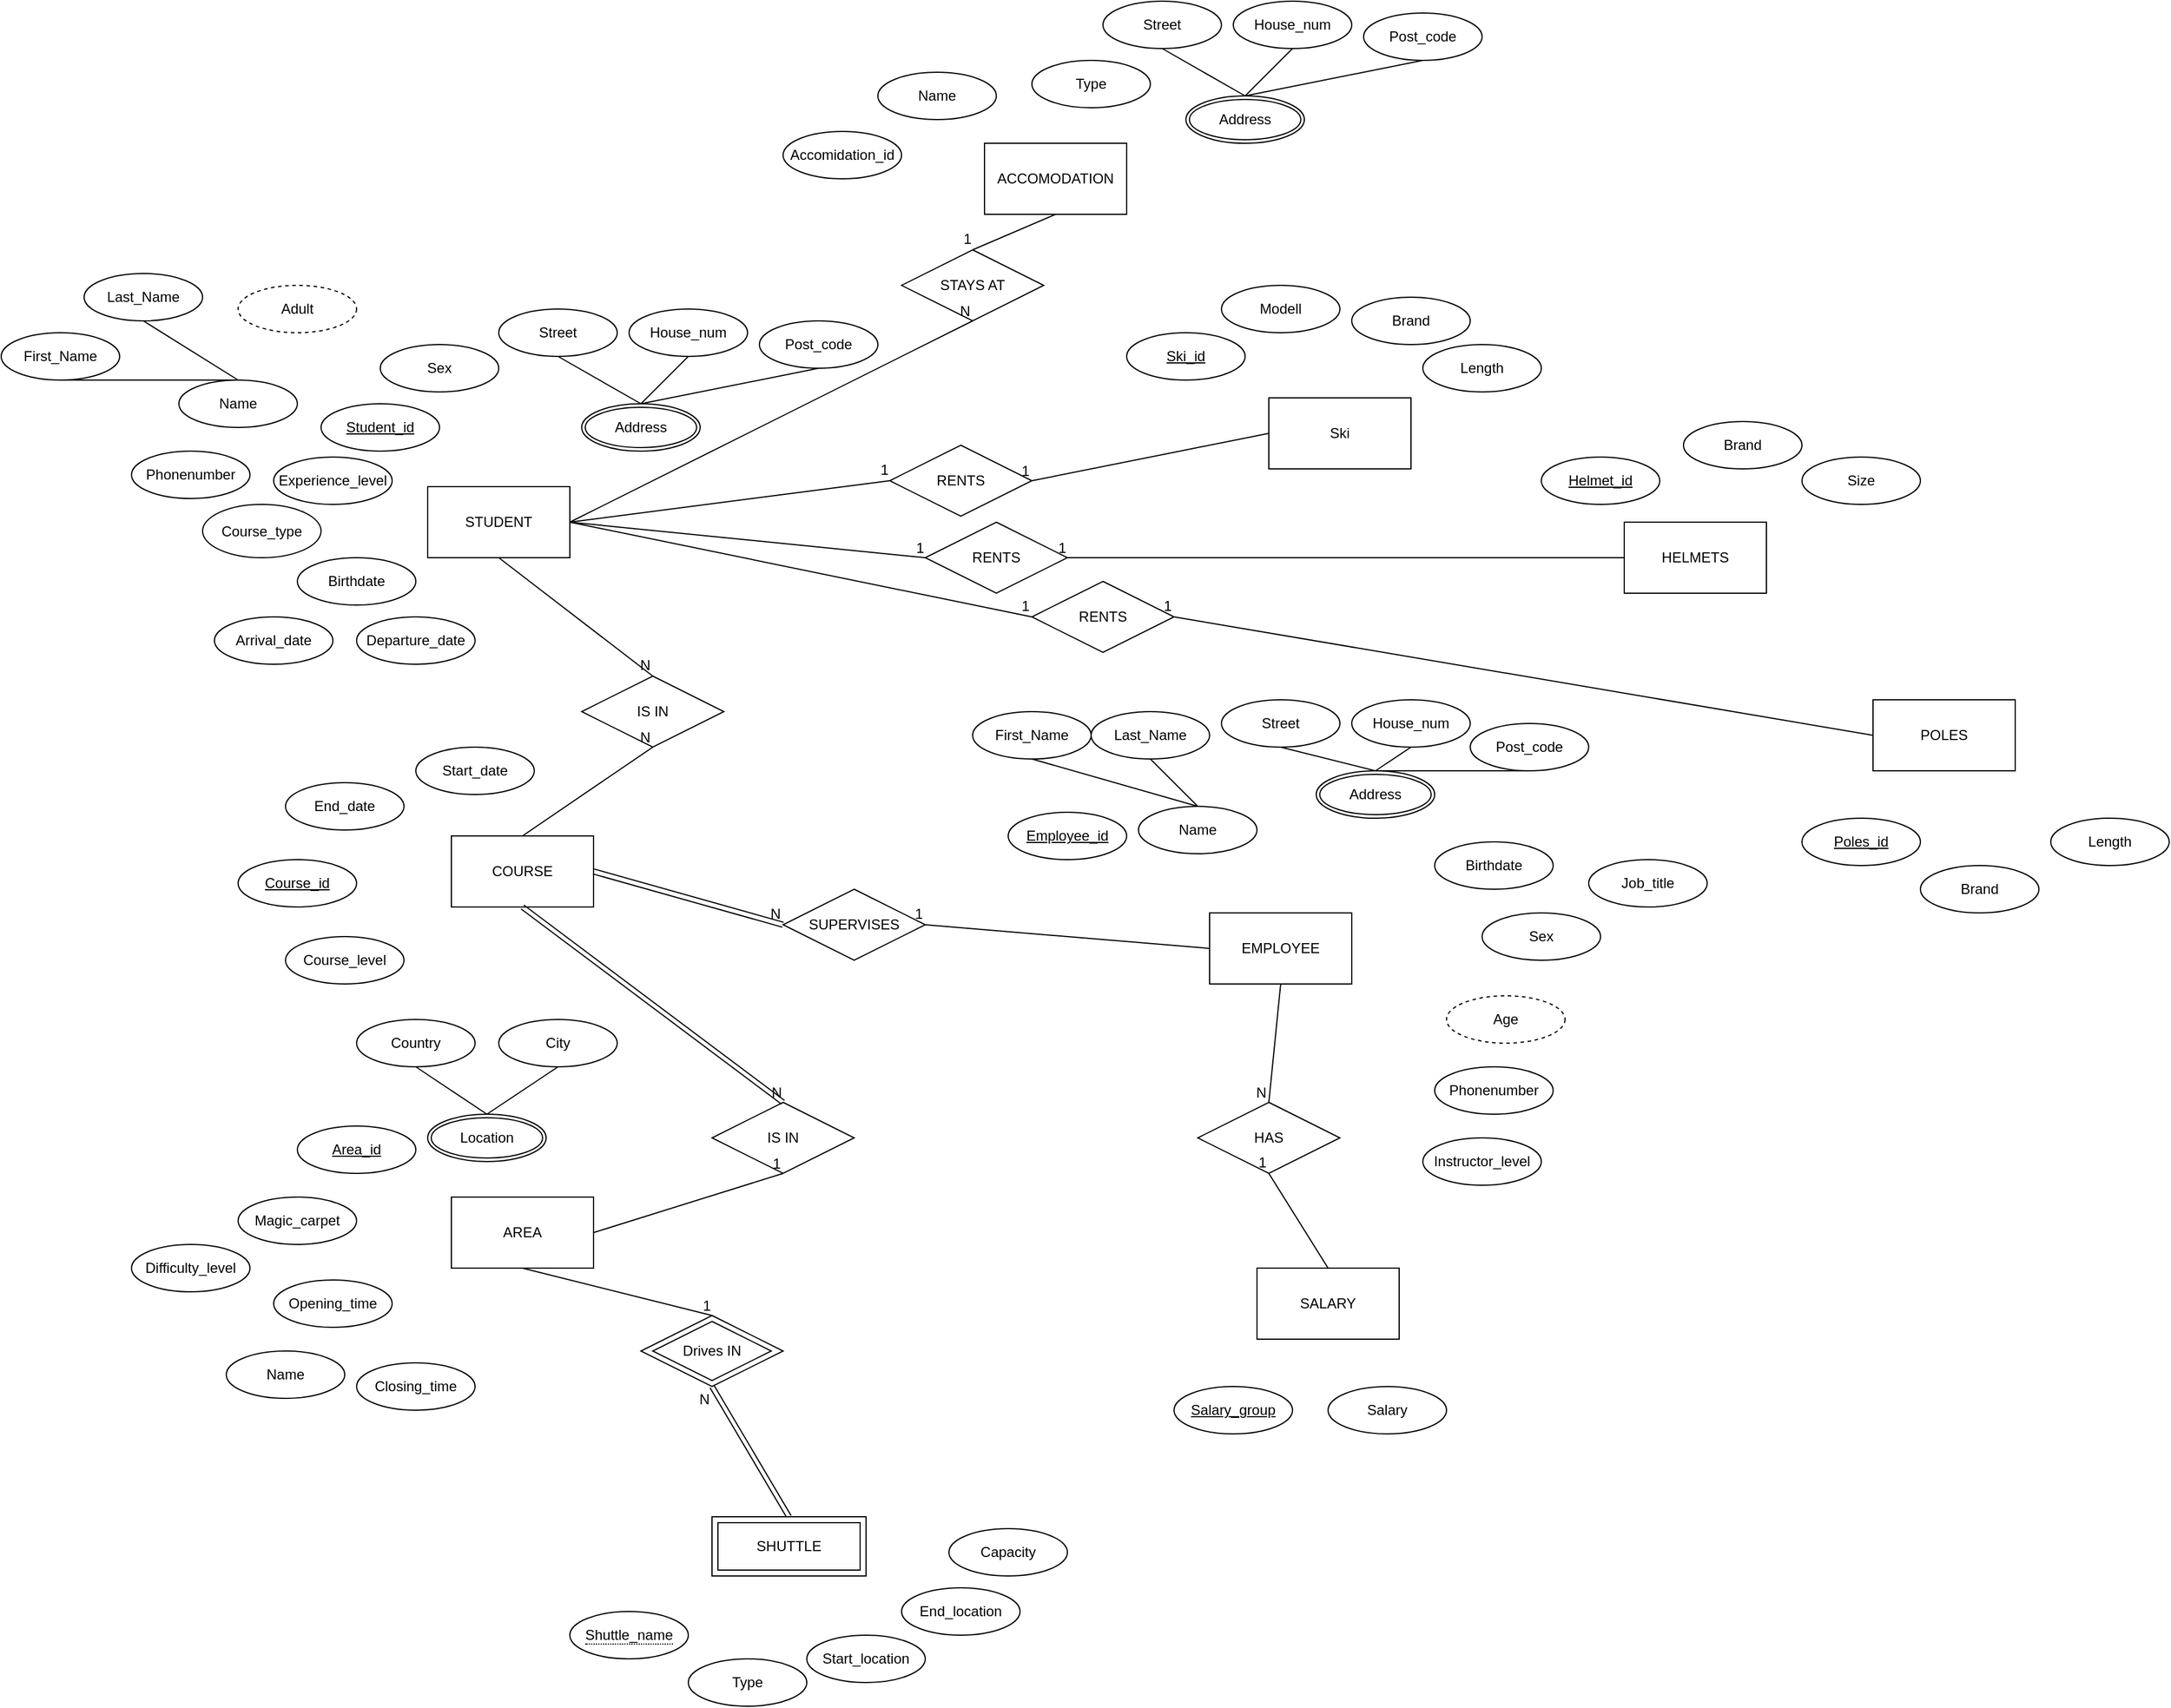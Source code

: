 <mxfile version="21.3.0" type="device">
  <diagram id="R2lEEEUBdFMjLlhIrx00" name="Page-1">
    <mxGraphModel dx="3270" dy="1760" grid="1" gridSize="10" guides="1" tooltips="1" connect="1" arrows="1" fold="1" page="0" pageScale="1" pageWidth="850" pageHeight="1100" math="0" shadow="0" extFonts="Permanent Marker^https://fonts.googleapis.com/css?family=Permanent+Marker">
      <root>
        <mxCell id="0" />
        <mxCell id="1" parent="0" />
        <mxCell id="_7YUsY37ZqRuh6ZpaFpD-2" value="STUDENT" style="rounded=0;whiteSpace=wrap;html=1;" parent="1" vertex="1">
          <mxGeometry x="-530" y="-130" width="120" height="60" as="geometry" />
        </mxCell>
        <mxCell id="_7YUsY37ZqRuh6ZpaFpD-3" value="Ski" style="rounded=0;whiteSpace=wrap;html=1;" parent="1" vertex="1">
          <mxGeometry x="180" y="-205" width="120" height="60" as="geometry" />
        </mxCell>
        <mxCell id="_7YUsY37ZqRuh6ZpaFpD-4" value="COURSE" style="rounded=0;whiteSpace=wrap;html=1;" parent="1" vertex="1">
          <mxGeometry x="-510" y="165" width="120" height="60" as="geometry" />
        </mxCell>
        <mxCell id="_7YUsY37ZqRuh6ZpaFpD-5" value="AREA" style="rounded=0;whiteSpace=wrap;html=1;" parent="1" vertex="1">
          <mxGeometry x="-510" y="470" width="120" height="60" as="geometry" />
        </mxCell>
        <mxCell id="_7YUsY37ZqRuh6ZpaFpD-7" value="EMPLOYEE" style="rounded=0;whiteSpace=wrap;html=1;" parent="1" vertex="1">
          <mxGeometry x="130" y="230" width="120" height="60" as="geometry" />
        </mxCell>
        <mxCell id="_7YUsY37ZqRuh6ZpaFpD-8" value="ACCOMODATION" style="rounded=0;whiteSpace=wrap;html=1;" parent="1" vertex="1">
          <mxGeometry x="-60" y="-420" width="120" height="60" as="geometry" />
        </mxCell>
        <mxCell id="_7YUsY37ZqRuh6ZpaFpD-13" value="Address" style="ellipse;shape=doubleEllipse;margin=3;whiteSpace=wrap;html=1;align=center;" parent="1" vertex="1">
          <mxGeometry x="-400" y="-200" width="100" height="40" as="geometry" />
        </mxCell>
        <mxCell id="_7YUsY37ZqRuh6ZpaFpD-14" value="Student_id" style="ellipse;whiteSpace=wrap;html=1;align=center;fontStyle=4;" parent="1" vertex="1">
          <mxGeometry x="-620" y="-200" width="100" height="40" as="geometry" />
        </mxCell>
        <mxCell id="_7YUsY37ZqRuh6ZpaFpD-15" value="Street" style="ellipse;whiteSpace=wrap;html=1;" parent="1" vertex="1">
          <mxGeometry x="-470" y="-280" width="100" height="40" as="geometry" />
        </mxCell>
        <mxCell id="_7YUsY37ZqRuh6ZpaFpD-16" value="House_num" style="ellipse;whiteSpace=wrap;html=1;" parent="1" vertex="1">
          <mxGeometry x="-360" y="-280" width="100" height="40" as="geometry" />
        </mxCell>
        <mxCell id="_7YUsY37ZqRuh6ZpaFpD-17" value="Post_code" style="ellipse;whiteSpace=wrap;html=1;" parent="1" vertex="1">
          <mxGeometry x="-250" y="-270" width="100" height="40" as="geometry" />
        </mxCell>
        <mxCell id="_7YUsY37ZqRuh6ZpaFpD-18" value="" style="endArrow=none;html=1;rounded=0;entryX=0.5;entryY=0;entryDx=0;entryDy=0;exitX=0.5;exitY=1;exitDx=0;exitDy=0;" parent="1" source="_7YUsY37ZqRuh6ZpaFpD-16" target="_7YUsY37ZqRuh6ZpaFpD-13" edge="1">
          <mxGeometry relative="1" as="geometry">
            <mxPoint x="-270" y="-170" as="sourcePoint" />
            <mxPoint x="-110" y="-170" as="targetPoint" />
          </mxGeometry>
        </mxCell>
        <mxCell id="_7YUsY37ZqRuh6ZpaFpD-19" value="" style="endArrow=none;html=1;rounded=0;exitX=0.5;exitY=0;exitDx=0;exitDy=0;entryX=0.5;entryY=1;entryDx=0;entryDy=0;" parent="1" source="_7YUsY37ZqRuh6ZpaFpD-13" target="_7YUsY37ZqRuh6ZpaFpD-15" edge="1">
          <mxGeometry relative="1" as="geometry">
            <mxPoint x="-270" y="-170" as="sourcePoint" />
            <mxPoint x="-110" y="-170" as="targetPoint" />
          </mxGeometry>
        </mxCell>
        <mxCell id="_7YUsY37ZqRuh6ZpaFpD-20" value="" style="endArrow=none;html=1;rounded=0;exitX=0.5;exitY=0;exitDx=0;exitDy=0;entryX=0.5;entryY=1;entryDx=0;entryDy=0;" parent="1" source="_7YUsY37ZqRuh6ZpaFpD-13" target="_7YUsY37ZqRuh6ZpaFpD-17" edge="1">
          <mxGeometry relative="1" as="geometry">
            <mxPoint x="-270" y="-170" as="sourcePoint" />
            <mxPoint x="-110" y="-170" as="targetPoint" />
          </mxGeometry>
        </mxCell>
        <mxCell id="_7YUsY37ZqRuh6ZpaFpD-21" value="Birthdate" style="ellipse;whiteSpace=wrap;html=1;" parent="1" vertex="1">
          <mxGeometry x="-640" y="-70" width="100" height="40" as="geometry" />
        </mxCell>
        <mxCell id="_7YUsY37ZqRuh6ZpaFpD-22" value="Phonenumber" style="ellipse;whiteSpace=wrap;html=1;" parent="1" vertex="1">
          <mxGeometry x="-780" y="-160" width="100" height="40" as="geometry" />
        </mxCell>
        <mxCell id="_7YUsY37ZqRuh6ZpaFpD-24" value="Sex" style="ellipse;whiteSpace=wrap;html=1;" parent="1" vertex="1">
          <mxGeometry x="-570" y="-250" width="100" height="40" as="geometry" />
        </mxCell>
        <mxCell id="_7YUsY37ZqRuh6ZpaFpD-27" value="Experience_level" style="ellipse;whiteSpace=wrap;html=1;" parent="1" vertex="1">
          <mxGeometry x="-660" y="-155" width="100" height="40" as="geometry" />
        </mxCell>
        <mxCell id="_7YUsY37ZqRuh6ZpaFpD-30" value="Course_type" style="ellipse;whiteSpace=wrap;html=1;" parent="1" vertex="1">
          <mxGeometry x="-720" y="-115" width="100" height="45" as="geometry" />
        </mxCell>
        <mxCell id="_7YUsY37ZqRuh6ZpaFpD-32" value="Adult" style="ellipse;whiteSpace=wrap;html=1;align=center;dashed=1;" parent="1" vertex="1">
          <mxGeometry x="-690" y="-300" width="100" height="40" as="geometry" />
        </mxCell>
        <mxCell id="_7YUsY37ZqRuh6ZpaFpD-35" value="Brand" style="ellipse;whiteSpace=wrap;html=1;align=center;" parent="1" vertex="1">
          <mxGeometry x="250" y="-290" width="100" height="40" as="geometry" />
        </mxCell>
        <mxCell id="_7YUsY37ZqRuh6ZpaFpD-36" value="Ski_id" style="ellipse;whiteSpace=wrap;html=1;align=center;fontStyle=4;" parent="1" vertex="1">
          <mxGeometry x="60" y="-260" width="100" height="40" as="geometry" />
        </mxCell>
        <mxCell id="_7YUsY37ZqRuh6ZpaFpD-41" value="Length" style="ellipse;whiteSpace=wrap;html=1;align=center;" parent="1" vertex="1">
          <mxGeometry x="310" y="-250" width="100" height="40" as="geometry" />
        </mxCell>
        <mxCell id="_7YUsY37ZqRuh6ZpaFpD-44" value="Country" style="ellipse;whiteSpace=wrap;html=1;align=center;" parent="1" vertex="1">
          <mxGeometry x="-590" y="320" width="100" height="40" as="geometry" />
        </mxCell>
        <mxCell id="_7YUsY37ZqRuh6ZpaFpD-45" value="Area_id" style="ellipse;whiteSpace=wrap;html=1;align=center;fontStyle=4;" parent="1" vertex="1">
          <mxGeometry x="-640" y="410" width="100" height="40" as="geometry" />
        </mxCell>
        <mxCell id="_7YUsY37ZqRuh6ZpaFpD-46" value="Name" style="ellipse;whiteSpace=wrap;html=1;align=center;" parent="1" vertex="1">
          <mxGeometry x="-700" y="600" width="100" height="40" as="geometry" />
        </mxCell>
        <mxCell id="_7YUsY37ZqRuh6ZpaFpD-47" value="Difficulty_level" style="ellipse;whiteSpace=wrap;html=1;align=center;" parent="1" vertex="1">
          <mxGeometry x="-780" y="510" width="100" height="40" as="geometry" />
        </mxCell>
        <mxCell id="_7YUsY37ZqRuh6ZpaFpD-48" value="Opening_time" style="ellipse;whiteSpace=wrap;html=1;align=center;" parent="1" vertex="1">
          <mxGeometry x="-660" y="540" width="100" height="40" as="geometry" />
        </mxCell>
        <mxCell id="_7YUsY37ZqRuh6ZpaFpD-49" value="Closing_time" style="ellipse;whiteSpace=wrap;html=1;align=center;" parent="1" vertex="1">
          <mxGeometry x="-590" y="610" width="100" height="40" as="geometry" />
        </mxCell>
        <mxCell id="_7YUsY37ZqRuh6ZpaFpD-50" value="Magic_carpet" style="ellipse;whiteSpace=wrap;html=1;align=center;" parent="1" vertex="1">
          <mxGeometry x="-690" y="470" width="100" height="40" as="geometry" />
        </mxCell>
        <mxCell id="_7YUsY37ZqRuh6ZpaFpD-51" value="Location" style="ellipse;shape=doubleEllipse;margin=3;whiteSpace=wrap;html=1;align=center;" parent="1" vertex="1">
          <mxGeometry x="-530" y="400" width="100" height="40" as="geometry" />
        </mxCell>
        <mxCell id="_7YUsY37ZqRuh6ZpaFpD-52" value="City" style="ellipse;whiteSpace=wrap;html=1;align=center;" parent="1" vertex="1">
          <mxGeometry x="-470" y="320" width="100" height="40" as="geometry" />
        </mxCell>
        <mxCell id="_7YUsY37ZqRuh6ZpaFpD-57" value="" style="endArrow=none;html=1;rounded=0;exitX=0.5;exitY=0;exitDx=0;exitDy=0;entryX=0.5;entryY=1;entryDx=0;entryDy=0;" parent="1" source="_7YUsY37ZqRuh6ZpaFpD-51" target="_7YUsY37ZqRuh6ZpaFpD-44" edge="1">
          <mxGeometry relative="1" as="geometry">
            <mxPoint x="-350" y="280" as="sourcePoint" />
            <mxPoint x="-190" y="280" as="targetPoint" />
          </mxGeometry>
        </mxCell>
        <mxCell id="_7YUsY37ZqRuh6ZpaFpD-58" value="" style="endArrow=none;html=1;rounded=0;exitX=0.5;exitY=0;exitDx=0;exitDy=0;entryX=0.5;entryY=1;entryDx=0;entryDy=0;" parent="1" source="_7YUsY37ZqRuh6ZpaFpD-51" target="_7YUsY37ZqRuh6ZpaFpD-52" edge="1">
          <mxGeometry relative="1" as="geometry">
            <mxPoint x="-350" y="280" as="sourcePoint" />
            <mxPoint x="-190" y="280" as="targetPoint" />
          </mxGeometry>
        </mxCell>
        <mxCell id="_7YUsY37ZqRuh6ZpaFpD-62" value="Start_location" style="ellipse;whiteSpace=wrap;html=1;align=center;" parent="1" vertex="1">
          <mxGeometry x="-210" y="840" width="100" height="40" as="geometry" />
        </mxCell>
        <mxCell id="_7YUsY37ZqRuh6ZpaFpD-63" value="End_location" style="ellipse;whiteSpace=wrap;html=1;align=center;" parent="1" vertex="1">
          <mxGeometry x="-130" y="800" width="100" height="40" as="geometry" />
        </mxCell>
        <mxCell id="_7YUsY37ZqRuh6ZpaFpD-64" value="Capacity" style="ellipse;whiteSpace=wrap;html=1;align=center;" parent="1" vertex="1">
          <mxGeometry x="-90" y="750" width="100" height="40" as="geometry" />
        </mxCell>
        <mxCell id="_7YUsY37ZqRuh6ZpaFpD-65" value="Type" style="ellipse;whiteSpace=wrap;html=1;align=center;" parent="1" vertex="1">
          <mxGeometry x="-310" y="860" width="100" height="40" as="geometry" />
        </mxCell>
        <mxCell id="_7YUsY37ZqRuh6ZpaFpD-66" value="Employee_id" style="ellipse;whiteSpace=wrap;html=1;align=center;fontStyle=4;" parent="1" vertex="1">
          <mxGeometry x="-40" y="145" width="100" height="40" as="geometry" />
        </mxCell>
        <mxCell id="_7YUsY37ZqRuh6ZpaFpD-68" value="Name" style="ellipse;whiteSpace=wrap;html=1;align=center;" parent="1" vertex="1">
          <mxGeometry x="70" y="140" width="100" height="40" as="geometry" />
        </mxCell>
        <mxCell id="_7YUsY37ZqRuh6ZpaFpD-69" value="Address" style="ellipse;shape=doubleEllipse;margin=3;whiteSpace=wrap;html=1;align=center;" parent="1" vertex="1">
          <mxGeometry x="220" y="110" width="100" height="40" as="geometry" />
        </mxCell>
        <mxCell id="_7YUsY37ZqRuh6ZpaFpD-70" value="Street" style="ellipse;whiteSpace=wrap;html=1;" parent="1" vertex="1">
          <mxGeometry x="140" y="50" width="100" height="40" as="geometry" />
        </mxCell>
        <mxCell id="_7YUsY37ZqRuh6ZpaFpD-71" value="House_num" style="ellipse;whiteSpace=wrap;html=1;" parent="1" vertex="1">
          <mxGeometry x="250" y="50" width="100" height="40" as="geometry" />
        </mxCell>
        <mxCell id="_7YUsY37ZqRuh6ZpaFpD-72" value="Post_code" style="ellipse;whiteSpace=wrap;html=1;" parent="1" vertex="1">
          <mxGeometry x="350" y="70" width="100" height="40" as="geometry" />
        </mxCell>
        <mxCell id="_7YUsY37ZqRuh6ZpaFpD-73" value="" style="endArrow=none;html=1;rounded=0;entryX=0.5;entryY=0;entryDx=0;entryDy=0;exitX=0.5;exitY=1;exitDx=0;exitDy=0;" parent="1" source="_7YUsY37ZqRuh6ZpaFpD-71" target="_7YUsY37ZqRuh6ZpaFpD-69" edge="1">
          <mxGeometry relative="1" as="geometry">
            <mxPoint x="310" y="150" as="sourcePoint" />
            <mxPoint x="470" y="150" as="targetPoint" />
          </mxGeometry>
        </mxCell>
        <mxCell id="_7YUsY37ZqRuh6ZpaFpD-74" value="" style="endArrow=none;html=1;rounded=0;exitX=0.5;exitY=0;exitDx=0;exitDy=0;entryX=0.5;entryY=1;entryDx=0;entryDy=0;" parent="1" source="_7YUsY37ZqRuh6ZpaFpD-69" target="_7YUsY37ZqRuh6ZpaFpD-70" edge="1">
          <mxGeometry relative="1" as="geometry">
            <mxPoint x="310" y="150" as="sourcePoint" />
            <mxPoint x="470" y="150" as="targetPoint" />
          </mxGeometry>
        </mxCell>
        <mxCell id="_7YUsY37ZqRuh6ZpaFpD-75" value="" style="endArrow=none;html=1;rounded=0;exitX=0.5;exitY=0;exitDx=0;exitDy=0;entryX=0.5;entryY=1;entryDx=0;entryDy=0;" parent="1" source="_7YUsY37ZqRuh6ZpaFpD-69" target="_7YUsY37ZqRuh6ZpaFpD-72" edge="1">
          <mxGeometry relative="1" as="geometry">
            <mxPoint x="310" y="150" as="sourcePoint" />
            <mxPoint x="470" y="150" as="targetPoint" />
          </mxGeometry>
        </mxCell>
        <mxCell id="_7YUsY37ZqRuh6ZpaFpD-76" value="Birthdate" style="ellipse;whiteSpace=wrap;html=1;" parent="1" vertex="1">
          <mxGeometry x="320" y="170" width="100" height="40" as="geometry" />
        </mxCell>
        <mxCell id="_7YUsY37ZqRuh6ZpaFpD-77" value="Phonenumber" style="ellipse;whiteSpace=wrap;html=1;" parent="1" vertex="1">
          <mxGeometry x="320" y="360" width="100" height="40" as="geometry" />
        </mxCell>
        <mxCell id="_7YUsY37ZqRuh6ZpaFpD-78" value="Job_title" style="ellipse;whiteSpace=wrap;html=1;" parent="1" vertex="1">
          <mxGeometry x="450" y="185" width="100" height="40" as="geometry" />
        </mxCell>
        <mxCell id="_7YUsY37ZqRuh6ZpaFpD-79" value="Sex" style="ellipse;whiteSpace=wrap;html=1;" parent="1" vertex="1">
          <mxGeometry x="360" y="230" width="100" height="40" as="geometry" />
        </mxCell>
        <mxCell id="_7YUsY37ZqRuh6ZpaFpD-80" value="Age" style="ellipse;whiteSpace=wrap;html=1;align=center;dashed=1;" parent="1" vertex="1">
          <mxGeometry x="330" y="300" width="100" height="40" as="geometry" />
        </mxCell>
        <mxCell id="_7YUsY37ZqRuh6ZpaFpD-83" value="SALARY" style="rounded=0;whiteSpace=wrap;html=1;" parent="1" vertex="1">
          <mxGeometry x="170" y="530" width="120" height="60" as="geometry" />
        </mxCell>
        <mxCell id="_7YUsY37ZqRuh6ZpaFpD-84" value="Instructor_level" style="ellipse;whiteSpace=wrap;html=1;" parent="1" vertex="1">
          <mxGeometry x="310" y="420" width="100" height="40" as="geometry" />
        </mxCell>
        <mxCell id="_7YUsY37ZqRuh6ZpaFpD-87" value="Salary_group" style="ellipse;whiteSpace=wrap;html=1;align=center;fontStyle=4;" parent="1" vertex="1">
          <mxGeometry x="100" y="630" width="100" height="40" as="geometry" />
        </mxCell>
        <mxCell id="_7YUsY37ZqRuh6ZpaFpD-88" value="Salary" style="ellipse;whiteSpace=wrap;html=1;" parent="1" vertex="1">
          <mxGeometry x="230" y="630" width="100" height="40" as="geometry" />
        </mxCell>
        <mxCell id="_7YUsY37ZqRuh6ZpaFpD-89" value="Course_id" style="ellipse;whiteSpace=wrap;html=1;align=center;fontStyle=4;" parent="1" vertex="1">
          <mxGeometry x="-690" y="185" width="100" height="40" as="geometry" />
        </mxCell>
        <mxCell id="_7YUsY37ZqRuh6ZpaFpD-90" value="Course_level" style="ellipse;whiteSpace=wrap;html=1;" parent="1" vertex="1">
          <mxGeometry x="-650" y="250" width="100" height="40" as="geometry" />
        </mxCell>
        <mxCell id="_7YUsY37ZqRuh6ZpaFpD-91" value="Start_date" style="ellipse;whiteSpace=wrap;html=1;" parent="1" vertex="1">
          <mxGeometry x="-540" y="90" width="100" height="40" as="geometry" />
        </mxCell>
        <mxCell id="_7YUsY37ZqRuh6ZpaFpD-92" value="End_date" style="ellipse;whiteSpace=wrap;html=1;" parent="1" vertex="1">
          <mxGeometry x="-650" y="120" width="100" height="40" as="geometry" />
        </mxCell>
        <mxCell id="_7YUsY37ZqRuh6ZpaFpD-94" value="Accomidation_id" style="ellipse;whiteSpace=wrap;html=1;" parent="1" vertex="1">
          <mxGeometry x="-230" y="-430" width="100" height="40" as="geometry" />
        </mxCell>
        <mxCell id="_7YUsY37ZqRuh6ZpaFpD-96" value="Address" style="ellipse;shape=doubleEllipse;margin=3;whiteSpace=wrap;html=1;align=center;" parent="1" vertex="1">
          <mxGeometry x="110" y="-460" width="100" height="40" as="geometry" />
        </mxCell>
        <mxCell id="_7YUsY37ZqRuh6ZpaFpD-97" value="Street" style="ellipse;whiteSpace=wrap;html=1;" parent="1" vertex="1">
          <mxGeometry x="40" y="-540" width="100" height="40" as="geometry" />
        </mxCell>
        <mxCell id="_7YUsY37ZqRuh6ZpaFpD-98" value="House_num" style="ellipse;whiteSpace=wrap;html=1;" parent="1" vertex="1">
          <mxGeometry x="150" y="-540" width="100" height="40" as="geometry" />
        </mxCell>
        <mxCell id="_7YUsY37ZqRuh6ZpaFpD-99" value="Post_code" style="ellipse;whiteSpace=wrap;html=1;" parent="1" vertex="1">
          <mxGeometry x="260" y="-530" width="100" height="40" as="geometry" />
        </mxCell>
        <mxCell id="_7YUsY37ZqRuh6ZpaFpD-100" value="" style="endArrow=none;html=1;rounded=0;entryX=0.5;entryY=0;entryDx=0;entryDy=0;exitX=0.5;exitY=1;exitDx=0;exitDy=0;" parent="1" source="_7YUsY37ZqRuh6ZpaFpD-98" target="_7YUsY37ZqRuh6ZpaFpD-96" edge="1">
          <mxGeometry relative="1" as="geometry">
            <mxPoint x="200" y="-420" as="sourcePoint" />
            <mxPoint x="360" y="-420" as="targetPoint" />
          </mxGeometry>
        </mxCell>
        <mxCell id="_7YUsY37ZqRuh6ZpaFpD-101" value="" style="endArrow=none;html=1;rounded=0;exitX=0.5;exitY=0;exitDx=0;exitDy=0;entryX=0.5;entryY=1;entryDx=0;entryDy=0;" parent="1" source="_7YUsY37ZqRuh6ZpaFpD-96" target="_7YUsY37ZqRuh6ZpaFpD-97" edge="1">
          <mxGeometry relative="1" as="geometry">
            <mxPoint x="200" y="-420" as="sourcePoint" />
            <mxPoint x="360" y="-420" as="targetPoint" />
          </mxGeometry>
        </mxCell>
        <mxCell id="_7YUsY37ZqRuh6ZpaFpD-102" value="" style="endArrow=none;html=1;rounded=0;exitX=0.5;exitY=0;exitDx=0;exitDy=0;entryX=0.5;entryY=1;entryDx=0;entryDy=0;" parent="1" source="_7YUsY37ZqRuh6ZpaFpD-96" target="_7YUsY37ZqRuh6ZpaFpD-99" edge="1">
          <mxGeometry relative="1" as="geometry">
            <mxPoint x="200" y="-420" as="sourcePoint" />
            <mxPoint x="360" y="-420" as="targetPoint" />
          </mxGeometry>
        </mxCell>
        <mxCell id="_7YUsY37ZqRuh6ZpaFpD-103" value="Type" style="ellipse;whiteSpace=wrap;html=1;" parent="1" vertex="1">
          <mxGeometry x="-20" y="-490" width="100" height="40" as="geometry" />
        </mxCell>
        <mxCell id="_7YUsY37ZqRuh6ZpaFpD-104" value="Name" style="ellipse;whiteSpace=wrap;html=1;" parent="1" vertex="1">
          <mxGeometry x="-150" y="-480" width="100" height="40" as="geometry" />
        </mxCell>
        <mxCell id="_7YUsY37ZqRuh6ZpaFpD-105" value="RENTS" style="shape=rhombus;perimeter=rhombusPerimeter;whiteSpace=wrap;html=1;align=center;" parent="1" vertex="1">
          <mxGeometry x="-140" y="-165" width="120" height="60" as="geometry" />
        </mxCell>
        <mxCell id="_7YUsY37ZqRuh6ZpaFpD-115" value="IS IN" style="shape=rhombus;perimeter=rhombusPerimeter;whiteSpace=wrap;html=1;align=center;" parent="1" vertex="1">
          <mxGeometry x="-400" y="30" width="120" height="60" as="geometry" />
        </mxCell>
        <mxCell id="_7YUsY37ZqRuh6ZpaFpD-148" value="SUPERVISES" style="shape=rhombus;perimeter=rhombusPerimeter;whiteSpace=wrap;html=1;align=center;" parent="1" vertex="1">
          <mxGeometry x="-230" y="210" width="120" height="60" as="geometry" />
        </mxCell>
        <mxCell id="_7YUsY37ZqRuh6ZpaFpD-160" value="" style="endArrow=none;html=1;rounded=0;entryX=0;entryY=0.5;entryDx=0;entryDy=0;exitX=1;exitY=0.5;exitDx=0;exitDy=0;" parent="1" source="_7YUsY37ZqRuh6ZpaFpD-2" target="_7YUsY37ZqRuh6ZpaFpD-105" edge="1">
          <mxGeometry relative="1" as="geometry">
            <mxPoint x="-230" y="-100" as="sourcePoint" />
            <mxPoint x="-70" y="-100" as="targetPoint" />
          </mxGeometry>
        </mxCell>
        <mxCell id="_7YUsY37ZqRuh6ZpaFpD-161" value="1" style="resizable=0;html=1;whiteSpace=wrap;align=right;verticalAlign=bottom;" parent="_7YUsY37ZqRuh6ZpaFpD-160" connectable="0" vertex="1">
          <mxGeometry x="1" relative="1" as="geometry" />
        </mxCell>
        <mxCell id="_7YUsY37ZqRuh6ZpaFpD-162" value="HAS" style="shape=rhombus;perimeter=rhombusPerimeter;whiteSpace=wrap;html=1;align=center;" parent="1" vertex="1">
          <mxGeometry x="120" y="390" width="120" height="60" as="geometry" />
        </mxCell>
        <mxCell id="_7YUsY37ZqRuh6ZpaFpD-171" value="STAYS AT" style="shape=rhombus;perimeter=rhombusPerimeter;whiteSpace=wrap;html=1;align=center;" parent="1" vertex="1">
          <mxGeometry x="-130" y="-330" width="120" height="60" as="geometry" />
        </mxCell>
        <mxCell id="_7YUsY37ZqRuh6ZpaFpD-178" value="" style="endArrow=none;html=1;rounded=0;exitX=1;exitY=0.5;exitDx=0;exitDy=0;entryX=0.5;entryY=1;entryDx=0;entryDy=0;" parent="1" source="_7YUsY37ZqRuh6ZpaFpD-2" target="_7YUsY37ZqRuh6ZpaFpD-171" edge="1">
          <mxGeometry relative="1" as="geometry">
            <mxPoint x="-10" y="-170" as="sourcePoint" />
            <mxPoint x="100" y="-240" as="targetPoint" />
          </mxGeometry>
        </mxCell>
        <mxCell id="_7YUsY37ZqRuh6ZpaFpD-179" value="N" style="resizable=0;html=1;whiteSpace=wrap;align=right;verticalAlign=bottom;" parent="_7YUsY37ZqRuh6ZpaFpD-178" connectable="0" vertex="1">
          <mxGeometry x="1" relative="1" as="geometry" />
        </mxCell>
        <mxCell id="_7YUsY37ZqRuh6ZpaFpD-180" value="" style="endArrow=none;html=1;rounded=0;entryX=0.5;entryY=0;entryDx=0;entryDy=0;exitX=0.5;exitY=1;exitDx=0;exitDy=0;" parent="1" source="_7YUsY37ZqRuh6ZpaFpD-8" target="_7YUsY37ZqRuh6ZpaFpD-171" edge="1">
          <mxGeometry relative="1" as="geometry">
            <mxPoint x="-10" y="-170" as="sourcePoint" />
            <mxPoint x="150" y="-170" as="targetPoint" />
          </mxGeometry>
        </mxCell>
        <mxCell id="_7YUsY37ZqRuh6ZpaFpD-181" value="1" style="resizable=0;html=1;whiteSpace=wrap;align=right;verticalAlign=bottom;" parent="_7YUsY37ZqRuh6ZpaFpD-180" connectable="0" vertex="1">
          <mxGeometry x="1" relative="1" as="geometry" />
        </mxCell>
        <mxCell id="_7YUsY37ZqRuh6ZpaFpD-182" value="IS IN" style="shape=rhombus;perimeter=rhombusPerimeter;whiteSpace=wrap;html=1;align=center;" parent="1" vertex="1">
          <mxGeometry x="-290" y="390" width="120" height="60" as="geometry" />
        </mxCell>
        <mxCell id="_7YUsY37ZqRuh6ZpaFpD-187" value="" style="endArrow=none;html=1;rounded=0;exitX=1;exitY=0.5;exitDx=0;exitDy=0;entryX=0.5;entryY=1;entryDx=0;entryDy=0;" parent="1" source="_7YUsY37ZqRuh6ZpaFpD-5" target="_7YUsY37ZqRuh6ZpaFpD-182" edge="1">
          <mxGeometry relative="1" as="geometry">
            <mxPoint x="-250" y="640" as="sourcePoint" />
            <mxPoint x="-90" y="640" as="targetPoint" />
          </mxGeometry>
        </mxCell>
        <mxCell id="_7YUsY37ZqRuh6ZpaFpD-188" value="1" style="resizable=0;html=1;whiteSpace=wrap;align=right;verticalAlign=bottom;" parent="_7YUsY37ZqRuh6ZpaFpD-187" connectable="0" vertex="1">
          <mxGeometry x="1" relative="1" as="geometry" />
        </mxCell>
        <mxCell id="_7YUsY37ZqRuh6ZpaFpD-192" value="" style="shape=rhombus;perimeter=rhombusPerimeter;whiteSpace=wrap;html=1;align=center;" parent="1" vertex="1">
          <mxGeometry x="-350" y="570" width="120" height="60" as="geometry" />
        </mxCell>
        <mxCell id="_7YUsY37ZqRuh6ZpaFpD-196" value="" style="endArrow=none;html=1;rounded=0;exitX=0.5;exitY=1;exitDx=0;exitDy=0;entryX=0.5;entryY=0;entryDx=0;entryDy=0;" parent="1" source="_7YUsY37ZqRuh6ZpaFpD-5" target="_7YUsY37ZqRuh6ZpaFpD-192" edge="1">
          <mxGeometry relative="1" as="geometry">
            <mxPoint x="-250" y="640" as="sourcePoint" />
            <mxPoint x="-90" y="640" as="targetPoint" />
          </mxGeometry>
        </mxCell>
        <mxCell id="_7YUsY37ZqRuh6ZpaFpD-197" value="1" style="resizable=0;html=1;whiteSpace=wrap;align=right;verticalAlign=bottom;" parent="_7YUsY37ZqRuh6ZpaFpD-196" connectable="0" vertex="1">
          <mxGeometry x="1" relative="1" as="geometry" />
        </mxCell>
        <mxCell id="_7YUsY37ZqRuh6ZpaFpD-198" value="" style="shape=link;html=1;rounded=0;exitX=0.5;exitY=0;exitDx=0;exitDy=0;entryX=0.5;entryY=1;entryDx=0;entryDy=0;" parent="1" source="_7YUsY37ZqRuh6ZpaFpD-202" target="_7YUsY37ZqRuh6ZpaFpD-192" edge="1">
          <mxGeometry relative="1" as="geometry">
            <mxPoint x="-240" y="730" as="sourcePoint" />
            <mxPoint x="-120" y="680" as="targetPoint" />
          </mxGeometry>
        </mxCell>
        <mxCell id="_7YUsY37ZqRuh6ZpaFpD-199" value="N" style="resizable=0;html=1;whiteSpace=wrap;align=right;verticalAlign=bottom;" parent="_7YUsY37ZqRuh6ZpaFpD-198" connectable="0" vertex="1">
          <mxGeometry x="1" relative="1" as="geometry">
            <mxPoint y="20" as="offset" />
          </mxGeometry>
        </mxCell>
        <mxCell id="_7YUsY37ZqRuh6ZpaFpD-200" value="" style="shape=link;html=1;rounded=0;exitX=0.5;exitY=1;exitDx=0;exitDy=0;entryX=0.5;entryY=0;entryDx=0;entryDy=0;" parent="1" source="_7YUsY37ZqRuh6ZpaFpD-4" target="_7YUsY37ZqRuh6ZpaFpD-182" edge="1">
          <mxGeometry relative="1" as="geometry">
            <mxPoint x="-250" y="340" as="sourcePoint" />
            <mxPoint x="-90" y="340" as="targetPoint" />
          </mxGeometry>
        </mxCell>
        <mxCell id="_7YUsY37ZqRuh6ZpaFpD-201" value="N" style="resizable=0;html=1;whiteSpace=wrap;align=right;verticalAlign=bottom;" parent="_7YUsY37ZqRuh6ZpaFpD-200" connectable="0" vertex="1">
          <mxGeometry x="1" relative="1" as="geometry" />
        </mxCell>
        <mxCell id="_7YUsY37ZqRuh6ZpaFpD-202" value="SHUTTLE" style="shape=ext;margin=3;double=1;whiteSpace=wrap;html=1;align=center;" parent="1" vertex="1">
          <mxGeometry x="-290" y="740" width="130" height="50" as="geometry" />
        </mxCell>
        <mxCell id="_7YUsY37ZqRuh6ZpaFpD-203" value="&lt;span style=&quot;border-bottom: 1px dotted&quot;&gt;Shuttle_name&lt;/span&gt;" style="ellipse;whiteSpace=wrap;html=1;align=center;" parent="1" vertex="1">
          <mxGeometry x="-410" y="820" width="100" height="40" as="geometry" />
        </mxCell>
        <mxCell id="BchM0v5HkjgXGt6HoBju-3" value="" style="endArrow=none;html=1;rounded=0;exitX=0.5;exitY=1;exitDx=0;exitDy=0;entryX=0.5;entryY=0;entryDx=0;entryDy=0;" parent="1" source="_7YUsY37ZqRuh6ZpaFpD-7" target="_7YUsY37ZqRuh6ZpaFpD-162" edge="1">
          <mxGeometry relative="1" as="geometry">
            <mxPoint x="-40" y="580" as="sourcePoint" />
            <mxPoint x="120" y="580" as="targetPoint" />
          </mxGeometry>
        </mxCell>
        <mxCell id="BchM0v5HkjgXGt6HoBju-4" value="N" style="resizable=0;html=1;whiteSpace=wrap;align=right;verticalAlign=bottom;" parent="BchM0v5HkjgXGt6HoBju-3" connectable="0" vertex="1">
          <mxGeometry x="1" relative="1" as="geometry" />
        </mxCell>
        <mxCell id="BchM0v5HkjgXGt6HoBju-5" value="" style="endArrow=none;html=1;rounded=0;entryX=0.5;entryY=1;entryDx=0;entryDy=0;exitX=0.5;exitY=0;exitDx=0;exitDy=0;" parent="1" source="_7YUsY37ZqRuh6ZpaFpD-83" target="_7YUsY37ZqRuh6ZpaFpD-162" edge="1">
          <mxGeometry relative="1" as="geometry">
            <mxPoint x="270" y="460" as="sourcePoint" />
            <mxPoint x="270" y="520" as="targetPoint" />
          </mxGeometry>
        </mxCell>
        <mxCell id="BchM0v5HkjgXGt6HoBju-6" value="1" style="resizable=0;html=1;whiteSpace=wrap;align=right;verticalAlign=bottom;" parent="BchM0v5HkjgXGt6HoBju-5" connectable="0" vertex="1">
          <mxGeometry x="1" relative="1" as="geometry" />
        </mxCell>
        <mxCell id="BchM0v5HkjgXGt6HoBju-7" value="" style="shape=link;html=1;rounded=0;width=-4.286;exitX=1;exitY=0.5;exitDx=0;exitDy=0;entryX=0;entryY=0.5;entryDx=0;entryDy=0;" parent="1" source="_7YUsY37ZqRuh6ZpaFpD-4" target="_7YUsY37ZqRuh6ZpaFpD-148" edge="1">
          <mxGeometry relative="1" as="geometry">
            <mxPoint x="-40" y="150" as="sourcePoint" />
            <mxPoint x="120" y="150" as="targetPoint" />
          </mxGeometry>
        </mxCell>
        <mxCell id="BchM0v5HkjgXGt6HoBju-8" value="N" style="resizable=0;html=1;whiteSpace=wrap;align=right;verticalAlign=bottom;" parent="BchM0v5HkjgXGt6HoBju-7" connectable="0" vertex="1">
          <mxGeometry x="1" relative="1" as="geometry" />
        </mxCell>
        <mxCell id="BchM0v5HkjgXGt6HoBju-11" value="" style="endArrow=none;html=1;rounded=0;entryX=1;entryY=0.5;entryDx=0;entryDy=0;exitX=0;exitY=0.5;exitDx=0;exitDy=0;" parent="1" source="_7YUsY37ZqRuh6ZpaFpD-7" target="_7YUsY37ZqRuh6ZpaFpD-148" edge="1">
          <mxGeometry relative="1" as="geometry">
            <mxPoint x="-40" y="150" as="sourcePoint" />
            <mxPoint x="120" y="150" as="targetPoint" />
          </mxGeometry>
        </mxCell>
        <mxCell id="BchM0v5HkjgXGt6HoBju-12" value="1" style="resizable=0;html=1;whiteSpace=wrap;align=right;verticalAlign=bottom;" parent="BchM0v5HkjgXGt6HoBju-11" connectable="0" vertex="1">
          <mxGeometry x="1" relative="1" as="geometry" />
        </mxCell>
        <mxCell id="BchM0v5HkjgXGt6HoBju-13" value="" style="endArrow=none;html=1;rounded=0;entryX=0.5;entryY=1;entryDx=0;entryDy=0;exitX=0.5;exitY=0;exitDx=0;exitDy=0;" parent="1" source="_7YUsY37ZqRuh6ZpaFpD-4" target="_7YUsY37ZqRuh6ZpaFpD-115" edge="1">
          <mxGeometry relative="1" as="geometry">
            <mxPoint x="-40" y="40" as="sourcePoint" />
            <mxPoint x="120" y="40" as="targetPoint" />
          </mxGeometry>
        </mxCell>
        <mxCell id="BchM0v5HkjgXGt6HoBju-14" value="N" style="resizable=0;html=1;whiteSpace=wrap;align=right;verticalAlign=bottom;" parent="BchM0v5HkjgXGt6HoBju-13" connectable="0" vertex="1">
          <mxGeometry x="1" relative="1" as="geometry" />
        </mxCell>
        <mxCell id="BchM0v5HkjgXGt6HoBju-15" value="" style="endArrow=none;html=1;rounded=0;entryX=0.5;entryY=0;entryDx=0;entryDy=0;exitX=0.5;exitY=1;exitDx=0;exitDy=0;" parent="1" source="_7YUsY37ZqRuh6ZpaFpD-2" target="_7YUsY37ZqRuh6ZpaFpD-115" edge="1">
          <mxGeometry relative="1" as="geometry">
            <mxPoint x="-40" y="40" as="sourcePoint" />
            <mxPoint x="120" y="40" as="targetPoint" />
          </mxGeometry>
        </mxCell>
        <mxCell id="BchM0v5HkjgXGt6HoBju-16" value="N" style="resizable=0;html=1;whiteSpace=wrap;align=right;verticalAlign=bottom;" parent="BchM0v5HkjgXGt6HoBju-15" connectable="0" vertex="1">
          <mxGeometry x="1" relative="1" as="geometry" />
        </mxCell>
        <mxCell id="BchM0v5HkjgXGt6HoBju-23" value="" style="endArrow=none;html=1;rounded=0;entryX=1;entryY=0.5;entryDx=0;entryDy=0;exitX=0;exitY=0.5;exitDx=0;exitDy=0;" parent="1" source="_7YUsY37ZqRuh6ZpaFpD-3" target="_7YUsY37ZqRuh6ZpaFpD-105" edge="1">
          <mxGeometry relative="1" as="geometry">
            <mxPoint x="-400" y="-90" as="sourcePoint" />
            <mxPoint x="-190" y="-105" as="targetPoint" />
          </mxGeometry>
        </mxCell>
        <mxCell id="BchM0v5HkjgXGt6HoBju-24" value="1" style="resizable=0;html=1;whiteSpace=wrap;align=right;verticalAlign=bottom;" parent="BchM0v5HkjgXGt6HoBju-23" connectable="0" vertex="1">
          <mxGeometry x="1" relative="1" as="geometry" />
        </mxCell>
        <mxCell id="BchM0v5HkjgXGt6HoBju-26" value="HELMETS" style="rounded=0;whiteSpace=wrap;html=1;" parent="1" vertex="1">
          <mxGeometry x="480" y="-100" width="120" height="60" as="geometry" />
        </mxCell>
        <mxCell id="BchM0v5HkjgXGt6HoBju-27" value="Brand" style="ellipse;whiteSpace=wrap;html=1;align=center;" parent="1" vertex="1">
          <mxGeometry x="530" y="-185" width="100" height="40" as="geometry" />
        </mxCell>
        <mxCell id="BchM0v5HkjgXGt6HoBju-28" value="Helmet_id" style="ellipse;whiteSpace=wrap;html=1;align=center;fontStyle=4;" parent="1" vertex="1">
          <mxGeometry x="410" y="-155" width="100" height="40" as="geometry" />
        </mxCell>
        <mxCell id="BchM0v5HkjgXGt6HoBju-29" value="Size" style="ellipse;whiteSpace=wrap;html=1;align=center;" parent="1" vertex="1">
          <mxGeometry x="630" y="-155" width="100" height="40" as="geometry" />
        </mxCell>
        <mxCell id="BchM0v5HkjgXGt6HoBju-30" value="RENTS" style="shape=rhombus;perimeter=rhombusPerimeter;whiteSpace=wrap;html=1;align=center;" parent="1" vertex="1">
          <mxGeometry x="-110" y="-100" width="120" height="60" as="geometry" />
        </mxCell>
        <mxCell id="BchM0v5HkjgXGt6HoBju-31" value="" style="endArrow=none;html=1;rounded=0;entryX=0;entryY=0.5;entryDx=0;entryDy=0;exitX=1;exitY=0.5;exitDx=0;exitDy=0;" parent="1" source="_7YUsY37ZqRuh6ZpaFpD-2" target="BchM0v5HkjgXGt6HoBju-30" edge="1">
          <mxGeometry relative="1" as="geometry">
            <mxPoint x="-380" y="-35" as="sourcePoint" />
            <mxPoint x="-40" y="-35" as="targetPoint" />
          </mxGeometry>
        </mxCell>
        <mxCell id="BchM0v5HkjgXGt6HoBju-32" value="1" style="resizable=0;html=1;whiteSpace=wrap;align=right;verticalAlign=bottom;" parent="BchM0v5HkjgXGt6HoBju-31" connectable="0" vertex="1">
          <mxGeometry x="1" relative="1" as="geometry" />
        </mxCell>
        <mxCell id="BchM0v5HkjgXGt6HoBju-33" value="" style="endArrow=none;html=1;rounded=0;entryX=1;entryY=0.5;entryDx=0;entryDy=0;exitX=0;exitY=0.5;exitDx=0;exitDy=0;" parent="1" source="BchM0v5HkjgXGt6HoBju-26" target="BchM0v5HkjgXGt6HoBju-30" edge="1">
          <mxGeometry relative="1" as="geometry">
            <mxPoint x="210" y="-90" as="sourcePoint" />
            <mxPoint x="-160" y="-40" as="targetPoint" />
          </mxGeometry>
        </mxCell>
        <mxCell id="BchM0v5HkjgXGt6HoBju-34" value="1" style="resizable=0;html=1;whiteSpace=wrap;align=right;verticalAlign=bottom;" parent="BchM0v5HkjgXGt6HoBju-33" connectable="0" vertex="1">
          <mxGeometry x="1" relative="1" as="geometry" />
        </mxCell>
        <mxCell id="BchM0v5HkjgXGt6HoBju-35" value="POLES" style="rounded=0;whiteSpace=wrap;html=1;" parent="1" vertex="1">
          <mxGeometry x="690" y="50" width="120" height="60" as="geometry" />
        </mxCell>
        <mxCell id="BchM0v5HkjgXGt6HoBju-36" value="Brand" style="ellipse;whiteSpace=wrap;html=1;align=center;" parent="1" vertex="1">
          <mxGeometry x="730" y="190" width="100" height="40" as="geometry" />
        </mxCell>
        <mxCell id="BchM0v5HkjgXGt6HoBju-37" value="Poles_id" style="ellipse;whiteSpace=wrap;html=1;align=center;fontStyle=4;" parent="1" vertex="1">
          <mxGeometry x="630" y="150" width="100" height="40" as="geometry" />
        </mxCell>
        <mxCell id="BchM0v5HkjgXGt6HoBju-38" value="Length" style="ellipse;whiteSpace=wrap;html=1;align=center;" parent="1" vertex="1">
          <mxGeometry x="840" y="150" width="100" height="40" as="geometry" />
        </mxCell>
        <mxCell id="BchM0v5HkjgXGt6HoBju-39" value="RENTS" style="shape=rhombus;perimeter=rhombusPerimeter;whiteSpace=wrap;html=1;align=center;" parent="1" vertex="1">
          <mxGeometry x="-20" y="-50" width="120" height="60" as="geometry" />
        </mxCell>
        <mxCell id="BchM0v5HkjgXGt6HoBju-40" value="" style="endArrow=none;html=1;rounded=0;entryX=0;entryY=0.5;entryDx=0;entryDy=0;exitX=1;exitY=0.5;exitDx=0;exitDy=0;" parent="1" source="_7YUsY37ZqRuh6ZpaFpD-2" target="BchM0v5HkjgXGt6HoBju-39" edge="1">
          <mxGeometry relative="1" as="geometry">
            <mxPoint x="-200" y="50" as="sourcePoint" />
            <mxPoint x="170" y="115" as="targetPoint" />
          </mxGeometry>
        </mxCell>
        <mxCell id="BchM0v5HkjgXGt6HoBju-41" value="1" style="resizable=0;html=1;whiteSpace=wrap;align=right;verticalAlign=bottom;" parent="BchM0v5HkjgXGt6HoBju-40" connectable="0" vertex="1">
          <mxGeometry x="1" relative="1" as="geometry" />
        </mxCell>
        <mxCell id="BchM0v5HkjgXGt6HoBju-42" value="" style="endArrow=none;html=1;rounded=0;entryX=1;entryY=0.5;entryDx=0;entryDy=0;exitX=0;exitY=0.5;exitDx=0;exitDy=0;" parent="1" source="BchM0v5HkjgXGt6HoBju-35" target="BchM0v5HkjgXGt6HoBju-39" edge="1">
          <mxGeometry relative="1" as="geometry">
            <mxPoint x="420" y="60" as="sourcePoint" />
            <mxPoint x="50" y="110" as="targetPoint" />
          </mxGeometry>
        </mxCell>
        <mxCell id="BchM0v5HkjgXGt6HoBju-43" value="1" style="resizable=0;html=1;whiteSpace=wrap;align=right;verticalAlign=bottom;" parent="BchM0v5HkjgXGt6HoBju-42" connectable="0" vertex="1">
          <mxGeometry x="1" relative="1" as="geometry" />
        </mxCell>
        <mxCell id="BchM0v5HkjgXGt6HoBju-44" value="Drives IN" style="shape=rhombus;perimeter=rhombusPerimeter;whiteSpace=wrap;html=1;align=center;" parent="1" vertex="1">
          <mxGeometry x="-340" y="575" width="100" height="50" as="geometry" />
        </mxCell>
        <mxCell id="BchM0v5HkjgXGt6HoBju-45" value="First_Name" style="ellipse;whiteSpace=wrap;html=1;" parent="1" vertex="1">
          <mxGeometry x="-70" y="60" width="100" height="40" as="geometry" />
        </mxCell>
        <mxCell id="BchM0v5HkjgXGt6HoBju-46" value="Last_Name" style="ellipse;whiteSpace=wrap;html=1;" parent="1" vertex="1">
          <mxGeometry x="30" y="60" width="100" height="40" as="geometry" />
        </mxCell>
        <mxCell id="BchM0v5HkjgXGt6HoBju-47" value="" style="endArrow=none;html=1;rounded=0;exitX=0.5;exitY=1;exitDx=0;exitDy=0;entryX=0.5;entryY=0;entryDx=0;entryDy=0;" parent="1" source="BchM0v5HkjgXGt6HoBju-46" target="_7YUsY37ZqRuh6ZpaFpD-68" edge="1">
          <mxGeometry relative="1" as="geometry">
            <mxPoint x="130" y="150" as="sourcePoint" />
            <mxPoint x="120" y="130" as="targetPoint" />
          </mxGeometry>
        </mxCell>
        <mxCell id="BchM0v5HkjgXGt6HoBju-48" value="" style="endArrow=none;html=1;rounded=0;exitX=0.5;exitY=0;exitDx=0;exitDy=0;entryX=0.5;entryY=1;entryDx=0;entryDy=0;" parent="1" source="_7YUsY37ZqRuh6ZpaFpD-68" target="BchM0v5HkjgXGt6HoBju-45" edge="1">
          <mxGeometry relative="1" as="geometry">
            <mxPoint x="90" y="110" as="sourcePoint" />
            <mxPoint x="290" y="150" as="targetPoint" />
          </mxGeometry>
        </mxCell>
        <mxCell id="BchM0v5HkjgXGt6HoBju-49" value="Name" style="ellipse;whiteSpace=wrap;html=1;align=center;" parent="1" vertex="1">
          <mxGeometry x="-740" y="-220" width="100" height="40" as="geometry" />
        </mxCell>
        <mxCell id="BchM0v5HkjgXGt6HoBju-50" value="First_Name" style="ellipse;whiteSpace=wrap;html=1;" parent="1" vertex="1">
          <mxGeometry x="-890" y="-260" width="100" height="40" as="geometry" />
        </mxCell>
        <mxCell id="BchM0v5HkjgXGt6HoBju-51" value="Last_Name" style="ellipse;whiteSpace=wrap;html=1;" parent="1" vertex="1">
          <mxGeometry x="-820" y="-310" width="100" height="40" as="geometry" />
        </mxCell>
        <mxCell id="BchM0v5HkjgXGt6HoBju-52" value="" style="endArrow=none;html=1;rounded=0;exitX=0.5;exitY=1;exitDx=0;exitDy=0;entryX=0.5;entryY=0;entryDx=0;entryDy=0;" parent="1" source="BchM0v5HkjgXGt6HoBju-51" target="BchM0v5HkjgXGt6HoBju-49" edge="1">
          <mxGeometry relative="1" as="geometry">
            <mxPoint x="-680" y="-210" as="sourcePoint" />
            <mxPoint x="-690" y="-230" as="targetPoint" />
          </mxGeometry>
        </mxCell>
        <mxCell id="BchM0v5HkjgXGt6HoBju-53" value="" style="endArrow=none;html=1;rounded=0;exitX=0.5;exitY=0;exitDx=0;exitDy=0;entryX=0.5;entryY=1;entryDx=0;entryDy=0;" parent="1" source="BchM0v5HkjgXGt6HoBju-49" target="BchM0v5HkjgXGt6HoBju-50" edge="1">
          <mxGeometry relative="1" as="geometry">
            <mxPoint x="-720" y="-250" as="sourcePoint" />
            <mxPoint x="-520" y="-210" as="targetPoint" />
          </mxGeometry>
        </mxCell>
        <mxCell id="Y5xDJYC6LvKC5Z9svkRs-1" value="Modell" style="ellipse;whiteSpace=wrap;html=1;align=center;" vertex="1" parent="1">
          <mxGeometry x="140" y="-300" width="100" height="40" as="geometry" />
        </mxCell>
        <mxCell id="Y5xDJYC6LvKC5Z9svkRs-3" value="Arrival_date" style="ellipse;whiteSpace=wrap;html=1;" vertex="1" parent="1">
          <mxGeometry x="-710" y="-20" width="100" height="40" as="geometry" />
        </mxCell>
        <mxCell id="Y5xDJYC6LvKC5Z9svkRs-4" value="Departure_date" style="ellipse;whiteSpace=wrap;html=1;" vertex="1" parent="1">
          <mxGeometry x="-590" y="-20" width="100" height="40" as="geometry" />
        </mxCell>
      </root>
    </mxGraphModel>
  </diagram>
</mxfile>
